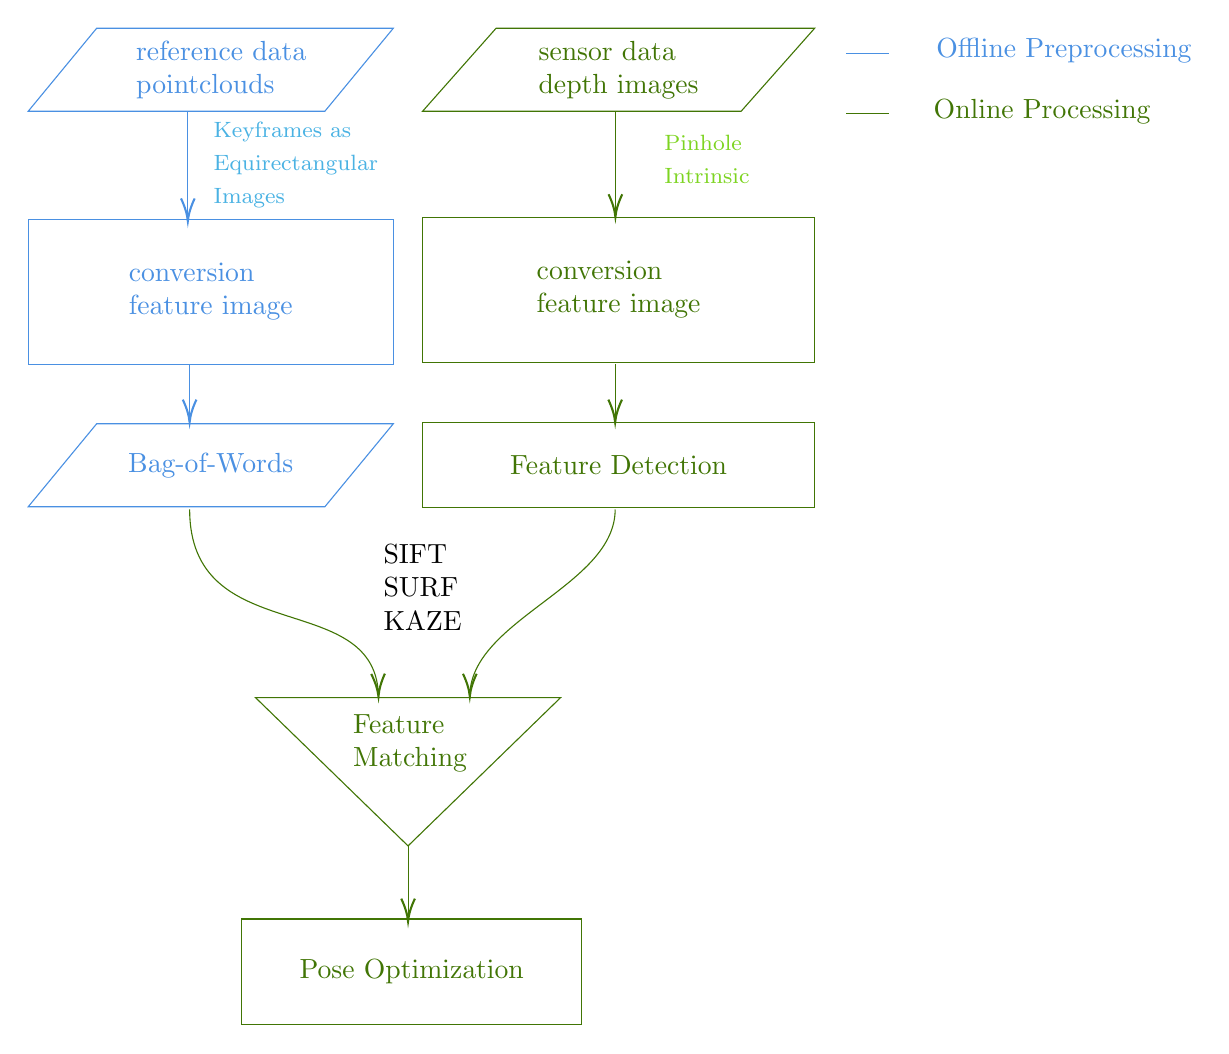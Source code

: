\begin{tikzpicture}[x=0.75pt,y=0.75pt,yscale=-1,xscale=1]
%uncomment if require: \path (0,519.5); %set diagram left start at 0, and has height of 519.5

%Flowchart: Data [id:dp9599947060349776] 
\draw  [color={rgb, 255:red, 74; green, 144; blue, 226 }  ,draw opacity=1 ] (60.98,13) -- (203.9,13) -- (170.92,53) -- (28,53) -- cycle ;
%Flowchart: Data [id:dp6428232547076108] 
\draw  [color={rgb, 255:red, 65; green, 117; blue, 5 }  ,draw opacity=1 ] (253.42,13) -- (406.9,13) -- (371.48,53) -- (218,53) -- cycle ;
%Flowchart: Process [id:dp1608692692695335] 
\draw  [color={rgb, 255:red, 65; green, 117; blue, 5 }  ,draw opacity=1 ] (218,104) -- (406.9,104) -- (406.9,174) -- (218,174) -- cycle ;
%Flowchart: Process [id:dp33893985253847336] 
\draw  [color={rgb, 255:red, 74; green, 144; blue, 226 }  ,draw opacity=1 ] (28,105) -- (203.9,105) -- (203.9,175) -- (28,175) -- cycle ;
%Straight Lines [id:da04782712814893719] 
\draw [color={rgb, 255:red, 74; green, 144; blue, 226 }  ,draw opacity=1 ]   (104.9,52.95) -- (104.9,103.95) ;
\draw [shift={(104.9,105.95)}, rotate = 270] [color={rgb, 255:red, 74; green, 144; blue, 226 }  ,draw opacity=1 ][line width=0.75]    (10.93,-3.29) .. controls (6.95,-1.4) and (3.31,-0.3) .. (0,0) .. controls (3.31,0.3) and (6.95,1.4) .. (10.93,3.29)   ;

%Straight Lines [id:da7341299406677789] 
\draw [color={rgb, 255:red, 65; green, 117; blue, 5 }  ,draw opacity=1 ]   (310.9,52.95) -- (310.9,101.95) ;
\draw [shift={(310.9,103.95)}, rotate = 270] [color={rgb, 255:red, 65; green, 117; blue, 5 }  ,draw opacity=1 ][line width=0.75]    (10.93,-3.29) .. controls (6.95,-1.4) and (3.31,-0.3) .. (0,0) .. controls (3.31,0.3) and (6.95,1.4) .. (10.93,3.29)   ;

%Straight Lines [id:da8466739584512232] 
\draw [color={rgb, 255:red, 74; green, 144; blue, 226 }  ,draw opacity=1 ]   (105.75,175) -- (105.75,200.87) ;
\draw [shift={(105.75,202.87)}, rotate = 270] [color={rgb, 255:red, 74; green, 144; blue, 226 }  ,draw opacity=1 ][line width=0.75]    (10.93,-3.29) .. controls (6.95,-1.4) and (3.31,-0.3) .. (0,0) .. controls (3.31,0.3) and (6.95,1.4) .. (10.93,3.29)   ;

%Flowchart: Data [id:dp9829119198657832] 
\draw  [color={rgb, 255:red, 74; green, 144; blue, 226 }  ,draw opacity=1 ] (60.98,203.55) -- (203.9,203.55) -- (170.92,243.55) -- (28,243.55) -- cycle ;
%Flowchart: Process [id:dp7985266301959889] 
\draw  [color={rgb, 255:red, 65; green, 117; blue, 5 }  ,draw opacity=1 ] (218,202.95) -- (406.9,202.95) -- (406.9,243.95) -- (218,243.95) -- cycle ;
%Flowchart: Merge [id:dp5897490340352475] 
\draw  [color={rgb, 255:red, 65; green, 117; blue, 5 }  ,draw opacity=1 ] (137.5,335.5) -- (284.5,335.5) -- (211,406.95) -- cycle ;
%Curve Lines [id:da7376618706424286] 
\draw [color={rgb, 255:red, 65; green, 117; blue, 5 }  ,draw opacity=1 ]   (105.78,244.87) .. controls (105.78,312.19) and (193.96,282.56) .. (196.69,333.38) ;
\draw [shift={(196.75,334.95)}, rotate = 268.92] [color={rgb, 255:red, 65; green, 117; blue, 5 }  ,draw opacity=1 ][line width=0.75]    (10.93,-3.29) .. controls (6.95,-1.4) and (3.31,-0.3) .. (0,0) .. controls (3.31,0.3) and (6.95,1.4) .. (10.93,3.29)   ;

%Curve Lines [id:da031417808526526425] 
\draw [color={rgb, 255:red, 65; green, 117; blue, 5 }  ,draw opacity=1 ]   (310.78,244.87) .. controls (310.78,281.31) and (242.84,297.46) .. (240.8,333.3) ;
\draw [shift={(240.75,334.95)}, rotate = 270] [color={rgb, 255:red, 65; green, 117; blue, 5 }  ,draw opacity=1 ][line width=0.75]    (10.93,-3.29) .. controls (6.95,-1.4) and (3.31,-0.3) .. (0,0) .. controls (3.31,0.3) and (6.95,1.4) .. (10.93,3.29)   ;

%Flowchart: Process [id:dp6519384117074126] 
\draw  [color={rgb, 255:red, 65; green, 117; blue, 5 }  ,draw opacity=1 ] (130.75,442.15) -- (294.75,442.15) -- (294.75,493.15) -- (130.75,493.15) -- cycle ;
%Straight Lines [id:da11178033003390464] 
\draw [color={rgb, 255:red, 65; green, 117; blue, 5 }  ,draw opacity=1 ]   (211,406.95) -- (211,441.3) ;
\draw [shift={(211,443.3)}, rotate = 270] [color={rgb, 255:red, 65; green, 117; blue, 5 }  ,draw opacity=1 ][line width=0.75]    (10.93,-3.29) .. controls (6.95,-1.4) and (3.31,-0.3) .. (0,0) .. controls (3.31,0.3) and (6.95,1.4) .. (10.93,3.29)   ;

%Straight Lines [id:da5794219109061295] 
\draw [color={rgb, 255:red, 74; green, 144; blue, 226 }  ,draw opacity=1 ]   (422,25) -- (442.75,25) ;


%Straight Lines [id:da9483137381576471] 
\draw [color={rgb, 255:red, 65; green, 117; blue, 5 }  ,draw opacity=1 ]   (422,54) -- (442.75,54) ;


%Straight Lines [id:da6404550524489918] 
\draw [color={rgb, 255:red, 65; green, 117; blue, 5 }  ,draw opacity=1 ]   (310.78,174.87) -- (310.78,200.87) ;
\draw [shift={(310.78,202.87)}, rotate = 270] [color={rgb, 255:red, 65; green, 117; blue, 5 }  ,draw opacity=1 ][line width=0.75]    (10.93,-3.29) .. controls (6.95,-1.4) and (3.31,-0.3) .. (0,0) .. controls (3.31,0.3) and (6.95,1.4) .. (10.93,3.29)   ;


% Text Node
\draw (120.95,33) node [color={rgb, 255:red, 74; green, 144; blue, 226 }  ,opacity=1 ] [align=left] {reference data\\pointclouds};
% Text Node
\draw (312.45,33) node [color={rgb, 255:red, 65; green, 117; blue, 5 }  ,opacity=1 ] [align=left] {sensor data\\depth images};
% Text Node
\draw (312.45,139) node [color={rgb, 255:red, 65; green, 117; blue, 5 }  ,opacity=1 ] [align=left] {conversion\\feature image};
% Text Node
\draw (115.95,140) node [color={rgb, 255:red, 74; green, 144; blue, 226 }  ,opacity=1 ] [align=left] {conversion\\feature image};
% Text Node
\draw (115.95,223.55) node [color={rgb, 255:red, 74; green, 144; blue, 226 }  ,opacity=1 ] [align=left] {Bag-of-Words};
% Text Node
\draw (312.45,223.45) node [color={rgb, 255:red, 65; green, 117; blue, 5 }  ,opacity=1 ] [align=left] {Feature Detection};
% Text Node
\draw (212,357.5) node [color={rgb, 255:red, 65; green, 117; blue, 5 }  ,opacity=1 ] [align=left] {Feature\\Matching};
% Text Node
\draw (212.75,467.65) node [color={rgb, 255:red, 65; green, 117; blue, 5 }  ,opacity=1 ] [align=left] {Pose Optimization};
% Text Node
\draw (527,24) node [color={rgb, 255:red, 74; green, 144; blue, 226 }  ,opacity=1 ] [align=left] {Offline Preprocessing};
% Text Node
\draw (516.5,53) node [color={rgb, 255:red, 65; green, 117; blue, 5 }  ,opacity=1 ] [align=left] {Online Processing};
% Text Node
\draw (156.9,79) node  [align=left] {{\footnotesize \textcolor[rgb]{0.29,0.7,0.89}{Keyframes as}}\\{\footnotesize \textcolor[rgb]{0.29,0.7,0.89}{Equirectangular}}\\{\footnotesize \textcolor[rgb]{0.29,0.7,0.89}{Images}}};
% Text Node
\draw (355,76) node [color={rgb, 255:red, 126; green, 211; blue, 33 }  ,opacity=1 ] [align=left] {{\footnotesize \textcolor[rgb]{0.49,0.83,0.13}{Pinhole}}\\{\footnotesize \textcolor[rgb]{0.49,0.83,0.13}{Intrinsic}}};
% Text Node
\draw (218,282.4) node  [align=left] {SIFT\\SURF\\KAZE};


\end{tikzpicture}

